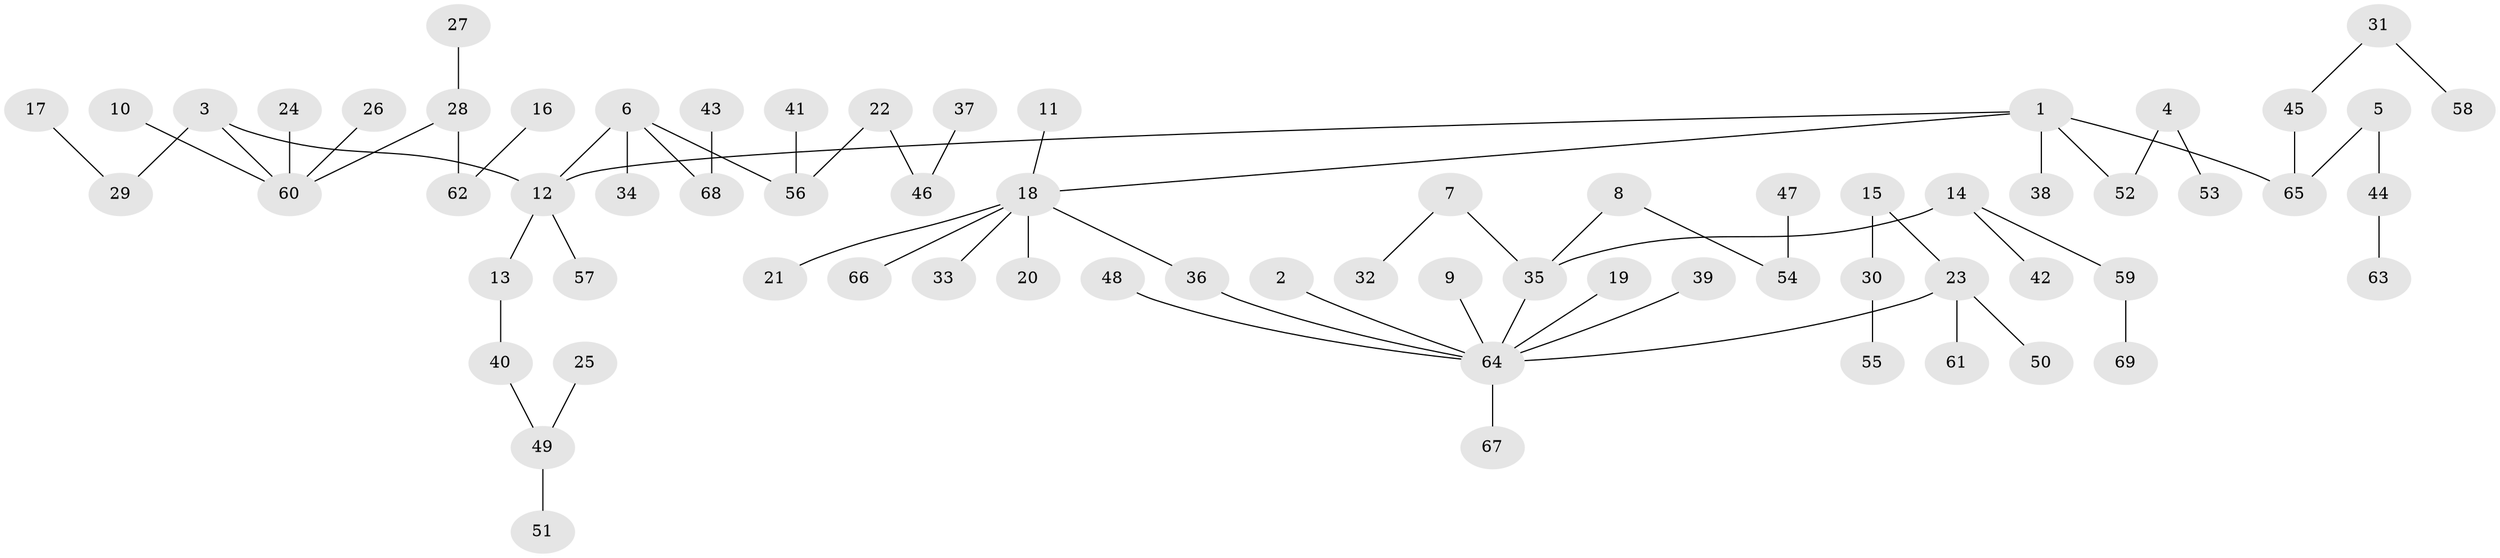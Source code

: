 // original degree distribution, {8: 0.0072992700729927005, 4: 0.058394160583941604, 3: 0.145985401459854, 9: 0.0072992700729927005, 2: 0.25547445255474455, 1: 0.48905109489051096, 5: 0.029197080291970802, 6: 0.0072992700729927005}
// Generated by graph-tools (version 1.1) at 2025/37/03/04/25 23:37:20]
// undirected, 69 vertices, 68 edges
graph export_dot {
  node [color=gray90,style=filled];
  1;
  2;
  3;
  4;
  5;
  6;
  7;
  8;
  9;
  10;
  11;
  12;
  13;
  14;
  15;
  16;
  17;
  18;
  19;
  20;
  21;
  22;
  23;
  24;
  25;
  26;
  27;
  28;
  29;
  30;
  31;
  32;
  33;
  34;
  35;
  36;
  37;
  38;
  39;
  40;
  41;
  42;
  43;
  44;
  45;
  46;
  47;
  48;
  49;
  50;
  51;
  52;
  53;
  54;
  55;
  56;
  57;
  58;
  59;
  60;
  61;
  62;
  63;
  64;
  65;
  66;
  67;
  68;
  69;
  1 -- 12 [weight=1.0];
  1 -- 18 [weight=1.0];
  1 -- 38 [weight=1.0];
  1 -- 52 [weight=1.0];
  1 -- 65 [weight=1.0];
  2 -- 64 [weight=1.0];
  3 -- 12 [weight=1.0];
  3 -- 29 [weight=1.0];
  3 -- 60 [weight=1.0];
  4 -- 52 [weight=1.0];
  4 -- 53 [weight=1.0];
  5 -- 44 [weight=1.0];
  5 -- 65 [weight=1.0];
  6 -- 12 [weight=1.0];
  6 -- 34 [weight=1.0];
  6 -- 56 [weight=1.0];
  6 -- 68 [weight=1.0];
  7 -- 32 [weight=1.0];
  7 -- 35 [weight=1.0];
  8 -- 35 [weight=1.0];
  8 -- 54 [weight=1.0];
  9 -- 64 [weight=1.0];
  10 -- 60 [weight=1.0];
  11 -- 18 [weight=1.0];
  12 -- 13 [weight=1.0];
  12 -- 57 [weight=1.0];
  13 -- 40 [weight=1.0];
  14 -- 35 [weight=1.0];
  14 -- 42 [weight=1.0];
  14 -- 59 [weight=1.0];
  15 -- 23 [weight=1.0];
  15 -- 30 [weight=1.0];
  16 -- 62 [weight=1.0];
  17 -- 29 [weight=1.0];
  18 -- 20 [weight=1.0];
  18 -- 21 [weight=1.0];
  18 -- 33 [weight=1.0];
  18 -- 36 [weight=1.0];
  18 -- 66 [weight=1.0];
  19 -- 64 [weight=1.0];
  22 -- 46 [weight=1.0];
  22 -- 56 [weight=1.0];
  23 -- 50 [weight=1.0];
  23 -- 61 [weight=1.0];
  23 -- 64 [weight=1.0];
  24 -- 60 [weight=1.0];
  25 -- 49 [weight=1.0];
  26 -- 60 [weight=1.0];
  27 -- 28 [weight=1.0];
  28 -- 60 [weight=1.0];
  28 -- 62 [weight=1.0];
  30 -- 55 [weight=1.0];
  31 -- 45 [weight=1.0];
  31 -- 58 [weight=1.0];
  35 -- 64 [weight=1.0];
  36 -- 64 [weight=1.0];
  37 -- 46 [weight=1.0];
  39 -- 64 [weight=1.0];
  40 -- 49 [weight=1.0];
  41 -- 56 [weight=1.0];
  43 -- 68 [weight=1.0];
  44 -- 63 [weight=1.0];
  45 -- 65 [weight=1.0];
  47 -- 54 [weight=1.0];
  48 -- 64 [weight=1.0];
  49 -- 51 [weight=1.0];
  59 -- 69 [weight=1.0];
  64 -- 67 [weight=1.0];
}
